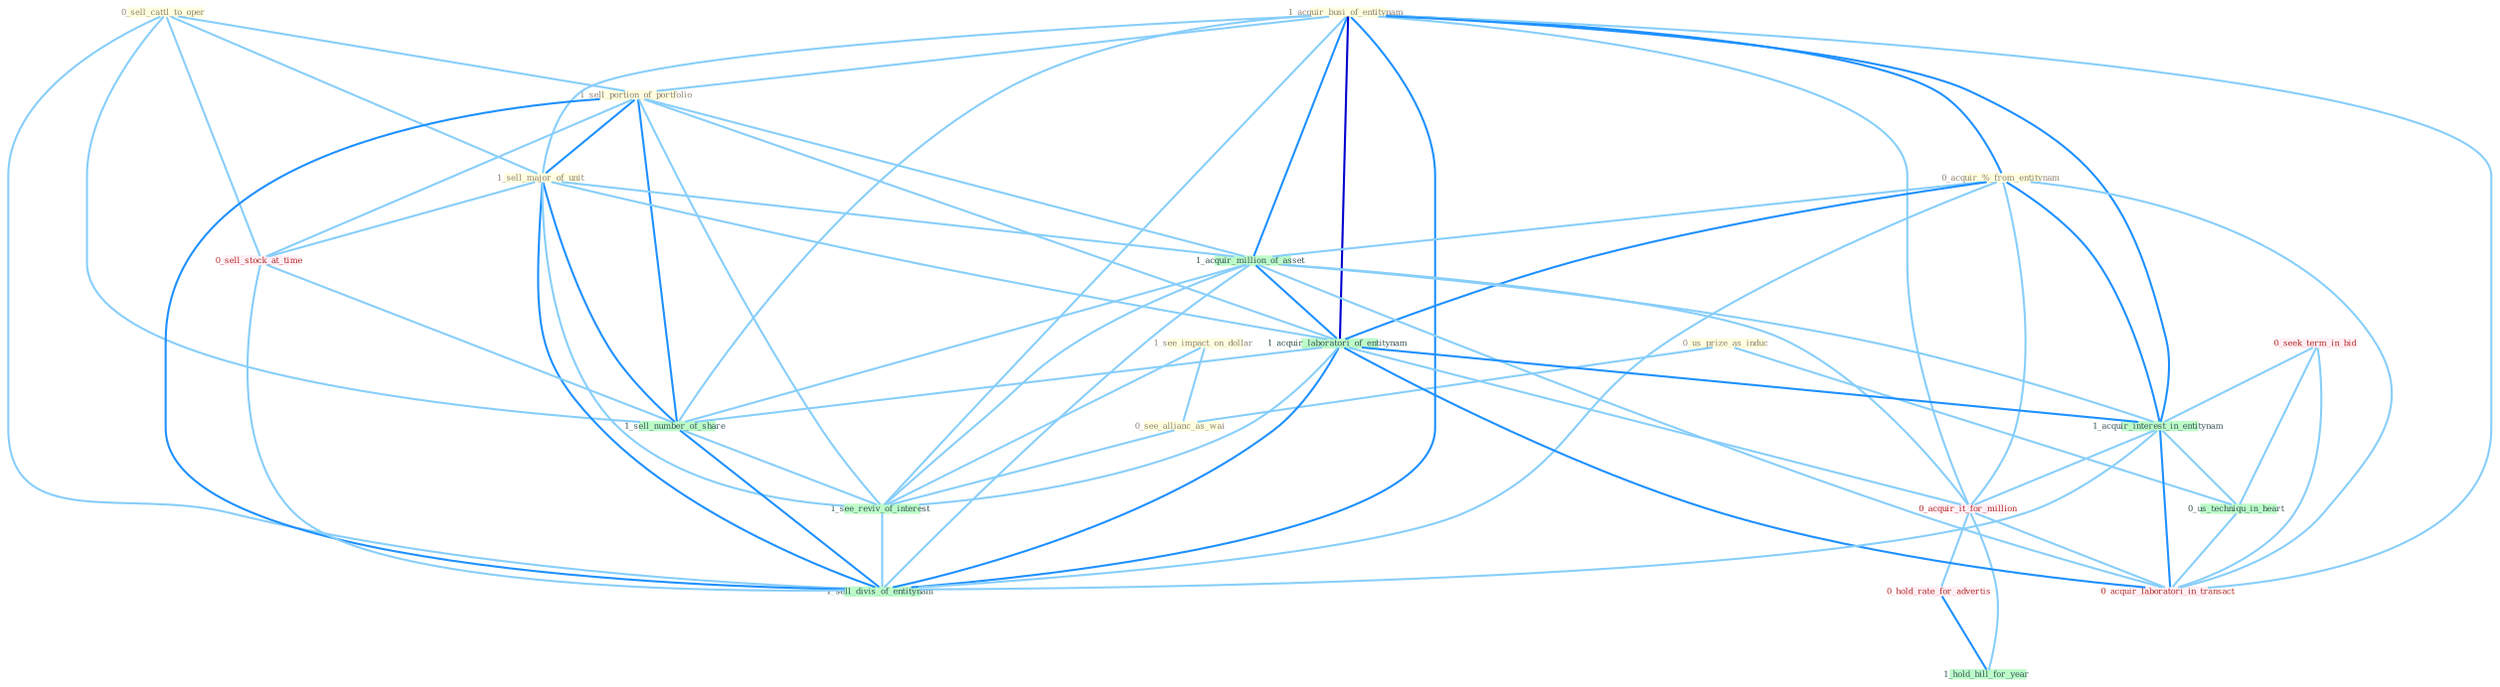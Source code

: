 Graph G{ 
    node
    [shape=polygon,style=filled,width=.5,height=.06,color="#BDFCC9",fixedsize=true,fontsize=4,
    fontcolor="#2f4f4f"];
    {node
    [color="#ffffe0", fontcolor="#8b7d6b"] "0_sell_cattl_to_oper " "0_us_prize_as_induc " "1_acquir_busi_of_entitynam " "0_acquir_%_from_entitynam " "1_sell_portion_of_portfolio " "1_see_impact_on_dollar " "1_sell_major_of_unit " "0_see_allianc_as_wai "}
{node [color="#fff0f5", fontcolor="#b22222"] "0_seek_term_in_bid " "0_acquir_it_for_million " "0_hold_rate_for_advertis " "0_acquir_laboratori_in_transact " "0_sell_stock_at_time "}
edge [color="#B0E2FF"];

	"0_sell_cattl_to_oper " -- "1_sell_portion_of_portfolio " [w="1", color="#87cefa" ];
	"0_sell_cattl_to_oper " -- "1_sell_major_of_unit " [w="1", color="#87cefa" ];
	"0_sell_cattl_to_oper " -- "0_sell_stock_at_time " [w="1", color="#87cefa" ];
	"0_sell_cattl_to_oper " -- "1_sell_number_of_share " [w="1", color="#87cefa" ];
	"0_sell_cattl_to_oper " -- "1_sell_divis_of_entitynam " [w="1", color="#87cefa" ];
	"0_us_prize_as_induc " -- "0_see_allianc_as_wai " [w="1", color="#87cefa" ];
	"0_us_prize_as_induc " -- "0_us_techniqu_in_heart " [w="1", color="#87cefa" ];
	"1_acquir_busi_of_entitynam " -- "0_acquir_%_from_entitynam " [w="2", color="#1e90ff" , len=0.8];
	"1_acquir_busi_of_entitynam " -- "1_sell_portion_of_portfolio " [w="1", color="#87cefa" ];
	"1_acquir_busi_of_entitynam " -- "1_sell_major_of_unit " [w="1", color="#87cefa" ];
	"1_acquir_busi_of_entitynam " -- "1_acquir_million_of_asset " [w="2", color="#1e90ff" , len=0.8];
	"1_acquir_busi_of_entitynam " -- "1_acquir_laboratori_of_entitynam " [w="3", color="#0000cd" , len=0.6];
	"1_acquir_busi_of_entitynam " -- "1_acquir_interest_in_entitynam " [w="2", color="#1e90ff" , len=0.8];
	"1_acquir_busi_of_entitynam " -- "0_acquir_it_for_million " [w="1", color="#87cefa" ];
	"1_acquir_busi_of_entitynam " -- "0_acquir_laboratori_in_transact " [w="1", color="#87cefa" ];
	"1_acquir_busi_of_entitynam " -- "1_sell_number_of_share " [w="1", color="#87cefa" ];
	"1_acquir_busi_of_entitynam " -- "1_see_reviv_of_interest " [w="1", color="#87cefa" ];
	"1_acquir_busi_of_entitynam " -- "1_sell_divis_of_entitynam " [w="2", color="#1e90ff" , len=0.8];
	"0_acquir_%_from_entitynam " -- "1_acquir_million_of_asset " [w="1", color="#87cefa" ];
	"0_acquir_%_from_entitynam " -- "1_acquir_laboratori_of_entitynam " [w="2", color="#1e90ff" , len=0.8];
	"0_acquir_%_from_entitynam " -- "1_acquir_interest_in_entitynam " [w="2", color="#1e90ff" , len=0.8];
	"0_acquir_%_from_entitynam " -- "0_acquir_it_for_million " [w="1", color="#87cefa" ];
	"0_acquir_%_from_entitynam " -- "0_acquir_laboratori_in_transact " [w="1", color="#87cefa" ];
	"0_acquir_%_from_entitynam " -- "1_sell_divis_of_entitynam " [w="1", color="#87cefa" ];
	"1_sell_portion_of_portfolio " -- "1_sell_major_of_unit " [w="2", color="#1e90ff" , len=0.8];
	"1_sell_portion_of_portfolio " -- "1_acquir_million_of_asset " [w="1", color="#87cefa" ];
	"1_sell_portion_of_portfolio " -- "1_acquir_laboratori_of_entitynam " [w="1", color="#87cefa" ];
	"1_sell_portion_of_portfolio " -- "0_sell_stock_at_time " [w="1", color="#87cefa" ];
	"1_sell_portion_of_portfolio " -- "1_sell_number_of_share " [w="2", color="#1e90ff" , len=0.8];
	"1_sell_portion_of_portfolio " -- "1_see_reviv_of_interest " [w="1", color="#87cefa" ];
	"1_sell_portion_of_portfolio " -- "1_sell_divis_of_entitynam " [w="2", color="#1e90ff" , len=0.8];
	"1_see_impact_on_dollar " -- "0_see_allianc_as_wai " [w="1", color="#87cefa" ];
	"1_see_impact_on_dollar " -- "1_see_reviv_of_interest " [w="1", color="#87cefa" ];
	"1_sell_major_of_unit " -- "1_acquir_million_of_asset " [w="1", color="#87cefa" ];
	"1_sell_major_of_unit " -- "1_acquir_laboratori_of_entitynam " [w="1", color="#87cefa" ];
	"1_sell_major_of_unit " -- "0_sell_stock_at_time " [w="1", color="#87cefa" ];
	"1_sell_major_of_unit " -- "1_sell_number_of_share " [w="2", color="#1e90ff" , len=0.8];
	"1_sell_major_of_unit " -- "1_see_reviv_of_interest " [w="1", color="#87cefa" ];
	"1_sell_major_of_unit " -- "1_sell_divis_of_entitynam " [w="2", color="#1e90ff" , len=0.8];
	"0_see_allianc_as_wai " -- "1_see_reviv_of_interest " [w="1", color="#87cefa" ];
	"1_acquir_million_of_asset " -- "1_acquir_laboratori_of_entitynam " [w="2", color="#1e90ff" , len=0.8];
	"1_acquir_million_of_asset " -- "1_acquir_interest_in_entitynam " [w="1", color="#87cefa" ];
	"1_acquir_million_of_asset " -- "0_acquir_it_for_million " [w="1", color="#87cefa" ];
	"1_acquir_million_of_asset " -- "0_acquir_laboratori_in_transact " [w="1", color="#87cefa" ];
	"1_acquir_million_of_asset " -- "1_sell_number_of_share " [w="1", color="#87cefa" ];
	"1_acquir_million_of_asset " -- "1_see_reviv_of_interest " [w="1", color="#87cefa" ];
	"1_acquir_million_of_asset " -- "1_sell_divis_of_entitynam " [w="1", color="#87cefa" ];
	"1_acquir_laboratori_of_entitynam " -- "1_acquir_interest_in_entitynam " [w="2", color="#1e90ff" , len=0.8];
	"1_acquir_laboratori_of_entitynam " -- "0_acquir_it_for_million " [w="1", color="#87cefa" ];
	"1_acquir_laboratori_of_entitynam " -- "0_acquir_laboratori_in_transact " [w="2", color="#1e90ff" , len=0.8];
	"1_acquir_laboratori_of_entitynam " -- "1_sell_number_of_share " [w="1", color="#87cefa" ];
	"1_acquir_laboratori_of_entitynam " -- "1_see_reviv_of_interest " [w="1", color="#87cefa" ];
	"1_acquir_laboratori_of_entitynam " -- "1_sell_divis_of_entitynam " [w="2", color="#1e90ff" , len=0.8];
	"0_seek_term_in_bid " -- "1_acquir_interest_in_entitynam " [w="1", color="#87cefa" ];
	"0_seek_term_in_bid " -- "0_us_techniqu_in_heart " [w="1", color="#87cefa" ];
	"0_seek_term_in_bid " -- "0_acquir_laboratori_in_transact " [w="1", color="#87cefa" ];
	"1_acquir_interest_in_entitynam " -- "0_us_techniqu_in_heart " [w="1", color="#87cefa" ];
	"1_acquir_interest_in_entitynam " -- "0_acquir_it_for_million " [w="1", color="#87cefa" ];
	"1_acquir_interest_in_entitynam " -- "0_acquir_laboratori_in_transact " [w="2", color="#1e90ff" , len=0.8];
	"1_acquir_interest_in_entitynam " -- "1_sell_divis_of_entitynam " [w="1", color="#87cefa" ];
	"0_us_techniqu_in_heart " -- "0_acquir_laboratori_in_transact " [w="1", color="#87cefa" ];
	"0_acquir_it_for_million " -- "0_hold_rate_for_advertis " [w="1", color="#87cefa" ];
	"0_acquir_it_for_million " -- "0_acquir_laboratori_in_transact " [w="1", color="#87cefa" ];
	"0_acquir_it_for_million " -- "1_hold_bill_for_year " [w="1", color="#87cefa" ];
	"0_hold_rate_for_advertis " -- "1_hold_bill_for_year " [w="2", color="#1e90ff" , len=0.8];
	"0_sell_stock_at_time " -- "1_sell_number_of_share " [w="1", color="#87cefa" ];
	"0_sell_stock_at_time " -- "1_sell_divis_of_entitynam " [w="1", color="#87cefa" ];
	"1_sell_number_of_share " -- "1_see_reviv_of_interest " [w="1", color="#87cefa" ];
	"1_sell_number_of_share " -- "1_sell_divis_of_entitynam " [w="2", color="#1e90ff" , len=0.8];
	"1_see_reviv_of_interest " -- "1_sell_divis_of_entitynam " [w="1", color="#87cefa" ];
}